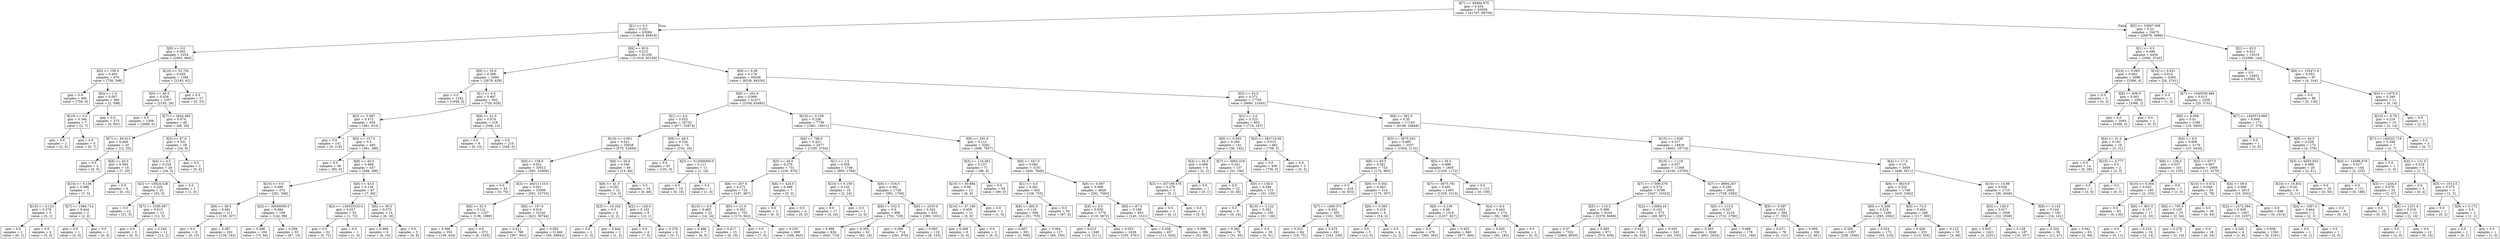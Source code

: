 digraph Tree {
node [shape=box] ;
0 [label="X[7] <= 49494.975\ngini = 0.434\nsamples = 83059\nvalue = [41797, 89708]"] ;
1 [label="X[1] <= 0.5\ngini = 0.251\nsamples = 63584\nvalue = [14819, 85819]"] ;
0 -> 1 [labeldistance=2.5, labelangle=45, headlabel="True"] ;
2 [label="X[9] <= 0.0\ngini = 0.302\nsamples = 2254\nvalue = [2903, 660]"] ;
1 -> 2 ;
3 [label="X[0] <= 159.0\ngini = 0.493\nsamples = 870\nvalue = [758, 598]"] ;
2 -> 3 ;
4 [label="gini = 0.0\nsamples = 490\nvalue = [756, 0]"] ;
3 -> 4 ;
5 [label="X[4] <= 1.0\ngini = 0.007\nsamples = 380\nvalue = [2, 598]"] ;
3 -> 5 ;
6 [label="X[10] <= 0.0\ngini = 0.346\nsamples = 7\nvalue = [2, 7]"] ;
5 -> 6 ;
7 [label="gini = 0.0\nsamples = 2\nvalue = [2, 0]"] ;
6 -> 7 ;
8 [label="gini = 0.0\nsamples = 5\nvalue = [0, 7]"] ;
6 -> 8 ;
9 [label="gini = 0.0\nsamples = 373\nvalue = [0, 591]"] ;
5 -> 9 ;
10 [label="X[10] <= 53.702\ngini = 0.055\nsamples = 1384\nvalue = [2145, 62]"] ;
2 -> 10 ;
11 [label="X[0] <= 46.5\ngini = 0.026\nsamples = 1357\nvalue = [2145, 29]"] ;
10 -> 11 ;
12 [label="gini = 0.0\nsamples = 1309\nvalue = [2099, 0]"] ;
11 -> 12 ;
13 [label="X[7] <= 2844.465\ngini = 0.474\nsamples = 48\nvalue = [46, 29]"] ;
11 -> 13 ;
14 [label="X[7] <= 84.613\ngini = 0.469\nsamples = 20\nvalue = [12, 20]"] ;
13 -> 14 ;
15 [label="gini = 0.0\nsamples = 4\nvalue = [5, 0]"] ;
14 -> 15 ;
16 [label="X[8] <= 45.5\ngini = 0.384\nsamples = 16\nvalue = [7, 20]"] ;
14 -> 16 ;
17 [label="X[10] <= 0.136\ngini = 0.486\nsamples = 7\nvalue = [7, 5]"] ;
16 -> 17 ;
18 [label="X[10] <= 0.123\ngini = 0.278\nsamples = 5\nvalue = [5, 1]"] ;
17 -> 18 ;
19 [label="gini = 0.0\nsamples = 1\nvalue = [0, 1]"] ;
18 -> 19 ;
20 [label="gini = 0.0\nsamples = 4\nvalue = [5, 0]"] ;
18 -> 20 ;
21 [label="X[7] <= 1984.714\ngini = 0.444\nsamples = 2\nvalue = [2, 4]"] ;
17 -> 21 ;
22 [label="gini = 0.0\nsamples = 1\nvalue = [2, 0]"] ;
21 -> 22 ;
23 [label="gini = 0.0\nsamples = 1\nvalue = [0, 4]"] ;
21 -> 23 ;
24 [label="gini = 0.0\nsamples = 9\nvalue = [0, 15]"] ;
16 -> 24 ;
25 [label="X[5] <= 87.0\ngini = 0.331\nsamples = 28\nvalue = [34, 9]"] ;
13 -> 25 ;
26 [label="X[4] <= 4.0\ngini = 0.224\nsamples = 26\nvalue = [34, 5]"] ;
25 -> 26 ;
27 [label="X[3] <= 15924.528\ngini = 0.229\nsamples = 25\nvalue = [33, 5]"] ;
26 -> 27 ;
28 [label="gini = 0.0\nsamples = 12\nvalue = [21, 0]"] ;
27 -> 28 ;
29 [label="X[7] <= 3195.497\ngini = 0.415\nsamples = 13\nvalue = [12, 5]"] ;
27 -> 29 ;
30 [label="gini = 0.0\nsamples = 2\nvalue = [0, 3]"] ;
29 -> 30 ;
31 [label="gini = 0.245\nsamples = 11\nvalue = [12, 2]"] ;
29 -> 31 ;
32 [label="gini = 0.0\nsamples = 1\nvalue = [1, 0]"] ;
26 -> 32 ;
33 [label="gini = 0.0\nsamples = 2\nvalue = [0, 4]"] ;
25 -> 33 ;
34 [label="gini = 0.0\nsamples = 27\nvalue = [0, 33]"] ;
10 -> 34 ;
35 [label="X[6] <= 93.0\ngini = 0.215\nsamples = 61330\nvalue = [11916, 85159]"] ;
1 -> 35 ;
36 [label="X[6] <= 53.0\ngini = 0.308\nsamples = 2094\nvalue = [2678, 629]"] ;
35 -> 36 ;
37 [label="gini = 0.0\nsamples = 1242\nvalue = [1949, 0]"] ;
36 -> 37 ;
38 [label="X[1] <= 4.0\ngini = 0.497\nsamples = 852\nvalue = [729, 629]"] ;
36 -> 38 ;
39 [label="X[3] <= 3.067\ngini = 0.472\nsamples = 634\nvalue = [381, 615]"] ;
38 -> 39 ;
40 [label="gini = 0.0\nsamples = 141\nvalue = [0, 219]"] ;
39 -> 40 ;
41 [label="X[0] <= 127.0\ngini = 0.5\nsamples = 493\nvalue = [381, 396]"] ;
39 -> 41 ;
42 [label="gini = 0.0\nsamples = 56\nvalue = [93, 0]"] ;
41 -> 42 ;
43 [label="X[8] <= 40.0\ngini = 0.488\nsamples = 437\nvalue = [288, 396]"] ;
41 -> 43 ;
44 [label="X[10] <= 0.0\ngini = 0.499\nsamples = 370\nvalue = [281, 306]"] ;
43 -> 44 ;
45 [label="X[8] <= 38.5\ngini = 0.481\nsamples = 211\nvalue = [139, 207]"] ;
44 -> 45 ;
46 [label="gini = 0.0\nsamples = 9\nvalue = [0, 15]"] ;
45 -> 46 ;
47 [label="gini = 0.487\nsamples = 202\nvalue = [139, 192]"] ;
45 -> 47 ;
48 [label="X[3] <= 38500000.0\ngini = 0.484\nsamples = 159\nvalue = [142, 99]"] ;
44 -> 48 ;
49 [label="gini = 0.498\nsamples = 104\nvalue = [75, 84]"] ;
48 -> 49 ;
50 [label="gini = 0.299\nsamples = 55\nvalue = [67, 15]"] ;
48 -> 50 ;
51 [label="X[8] <= 43.5\ngini = 0.134\nsamples = 67\nvalue = [7, 90]"] ;
43 -> 51 ;
52 [label="X[3] <= 139333332.0\ngini = 0.027\nsamples = 53\nvalue = [1, 72]"] ;
51 -> 52 ;
53 [label="gini = 0.0\nsamples = 52\nvalue = [0, 72]"] ;
52 -> 53 ;
54 [label="gini = 0.0\nsamples = 1\nvalue = [1, 0]"] ;
52 -> 54 ;
55 [label="X[6] <= 90.5\ngini = 0.375\nsamples = 14\nvalue = [6, 18]"] ;
51 -> 55 ;
56 [label="gini = 0.469\nsamples = 9\nvalue = [6, 10]"] ;
55 -> 56 ;
57 [label="gini = 0.0\nsamples = 5\nvalue = [0, 8]"] ;
55 -> 57 ;
58 [label="X[8] <= 41.0\ngini = 0.074\nsamples = 218\nvalue = [348, 14]"] ;
38 -> 58 ;
59 [label="gini = 0.0\nsamples = 8\nvalue = [0, 14]"] ;
58 -> 59 ;
60 [label="gini = 0.0\nsamples = 210\nvalue = [348, 0]"] ;
58 -> 60 ;
61 [label="X[9] <= 0.08\ngini = 0.178\nsamples = 59236\nvalue = [9238, 84530]"] ;
35 -> 61 ;
62 [label="X[6] <= 201.0\ngini = 0.069\nsamples = 41471\nvalue = [2358, 63485]"] ;
61 -> 62 ;
63 [label="X[1] <= 4.5\ngini = 0.025\nsamples = 33732\nvalue = [677, 52874]"] ;
62 -> 63 ;
64 [label="X[10] <= 0.001\ngini = 0.021\nsamples = 33658\nvalue = [575, 52858]"] ;
63 -> 64 ;
65 [label="X[0] <= 158.0\ngini = 0.021\nsamples = 33612\nvalue = [561, 52809]"] ;
64 -> 65 ;
66 [label="gini = 0.0\nsamples = 43\nvalue = [0, 76]"] ;
65 -> 66 ;
67 [label="X[3] <= 46311110.0\ngini = 0.021\nsamples = 33569\nvalue = [561, 52733]"] ;
65 -> 67 ;
68 [label="X[8] <= 52.5\ngini = 0.121\nsamples = 1327\nvalue = [138, 1989]"] ;
67 -> 68 ;
69 [label="gini = 0.366\nsamples = 355\nvalue = [138, 434]"] ;
68 -> 69 ;
70 [label="gini = 0.0\nsamples = 972\nvalue = [0, 1555]"] ;
68 -> 70 ;
71 [label="X[6] <= 107.0\ngini = 0.016\nsamples = 32242\nvalue = [423, 50744]"] ;
67 -> 71 ;
72 [label="gini = 0.411\nsamples = 796\nvalue = [367, 902]"] ;
71 -> 72 ;
73 [label="gini = 0.002\nsamples = 31446\nvalue = [56, 49842]"] ;
71 -> 73 ;
74 [label="X[8] <= 50.0\ngini = 0.346\nsamples = 46\nvalue = [14, 49]"] ;
64 -> 74 ;
75 [label="X[8] <= 41.0\ngini = 0.291\nsamples = 12\nvalue = [14, 3]"] ;
74 -> 75 ;
76 [label="X[3] <= 16.352\ngini = 0.5\nsamples = 4\nvalue = [2, 2]"] ;
75 -> 76 ;
77 [label="gini = 0.0\nsamples = 1\nvalue = [1, 0]"] ;
76 -> 77 ;
78 [label="gini = 0.444\nsamples = 3\nvalue = [1, 2]"] ;
76 -> 78 ;
79 [label="X[2] <= 126.0\ngini = 0.142\nsamples = 8\nvalue = [12, 1]"] ;
75 -> 79 ;
80 [label="gini = 0.0\nsamples = 4\nvalue = [7, 0]"] ;
79 -> 80 ;
81 [label="gini = 0.278\nsamples = 4\nvalue = [5, 1]"] ;
79 -> 81 ;
82 [label="gini = 0.0\nsamples = 34\nvalue = [0, 46]"] ;
74 -> 82 ;
83 [label="X[8] <= 48.5\ngini = 0.234\nsamples = 74\nvalue = [102, 16]"] ;
63 -> 83 ;
84 [label="gini = 0.0\nsamples = 63\nvalue = [101, 0]"] ;
83 -> 84 ;
85 [label="X[3] <= 312000000.0\ngini = 0.111\nsamples = 11\nvalue = [1, 16]"] ;
83 -> 85 ;
86 [label="gini = 0.0\nsamples = 10\nvalue = [0, 16]"] ;
85 -> 86 ;
87 [label="gini = 0.0\nsamples = 1\nvalue = [1, 0]"] ;
85 -> 87 ;
88 [label="X[10] <= 0.159\ngini = 0.236\nsamples = 7739\nvalue = [1681, 10611]"] ;
62 -> 88 ;
89 [label="X[6] <= 786.0\ngini = 0.421\nsamples = 2477\nvalue = [1185, 2754]"] ;
88 -> 89 ;
90 [label="X[5] <= 44.0\ngini = 0.276\nsamples = 731\nvalue = [192, 970]"] ;
89 -> 90 ;
91 [label="X[6] <= 207.0\ngini = 0.272\nsamples = 724\nvalue = [187, 967]"] ;
90 -> 91 ;
92 [label="X[10] <= 0.0\ngini = 0.465\nsamples = 22\nvalue = [14, 24]"] ;
91 -> 92 ;
93 [label="gini = 0.496\nsamples = 7\nvalue = [6, 5]"] ;
92 -> 93 ;
94 [label="gini = 0.417\nsamples = 15\nvalue = [8, 19]"] ;
92 -> 94 ;
95 [label="X[0] <= 31.0\ngini = 0.262\nsamples = 702\nvalue = [173, 943]"] ;
91 -> 95 ;
96 [label="gini = 0.0\nsamples = 3\nvalue = [7, 0]"] ;
95 -> 96 ;
97 [label="gini = 0.255\nsamples = 699\nvalue = [166, 943]"] ;
95 -> 97 ;
98 [label="X[6] <= 424.0\ngini = 0.469\nsamples = 7\nvalue = [5, 3]"] ;
90 -> 98 ;
99 [label="gini = 0.0\nsamples = 3\nvalue = [0, 3]"] ;
98 -> 99 ;
100 [label="gini = 0.0\nsamples = 4\nvalue = [5, 0]"] ;
98 -> 100 ;
101 [label="X[1] <= 1.5\ngini = 0.459\nsamples = 1746\nvalue = [993, 1784]"] ;
89 -> 101 ;
102 [label="X[10] <= 0.159\ngini = 0.142\nsamples = 18\nvalue = [2, 24]"] ;
101 -> 102 ;
103 [label="gini = 0.0\nsamples = 17\nvalue = [0, 24]"] ;
102 -> 103 ;
104 [label="gini = 0.0\nsamples = 1\nvalue = [2, 0]"] ;
102 -> 104 ;
105 [label="X[8] <= 534.5\ngini = 0.461\nsamples = 1728\nvalue = [991, 1760]"] ;
101 -> 105 ;
106 [label="X[8] <= 532.5\ngini = 0.5\nsamples = 896\nvalue = [702, 729]"] ;
105 -> 106 ;
107 [label="gini = 0.498\nsamples = 834\nvalue = [620, 710]"] ;
106 -> 107 ;
108 [label="gini = 0.305\nsamples = 62\nvalue = [82, 19]"] ;
106 -> 108 ;
109 [label="X[6] <= 2335.0\ngini = 0.342\nsamples = 832\nvalue = [289, 1031]"] ;
105 -> 109 ;
110 [label="gini = 0.368\nsamples = 714\nvalue = [281, 876]"] ;
109 -> 110 ;
111 [label="gini = 0.093\nsamples = 118\nvalue = [8, 155]"] ;
109 -> 111 ;
112 [label="X[6] <= 291.0\ngini = 0.112\nsamples = 5262\nvalue = [496, 7857]"] ;
88 -> 112 ;
113 [label="X[3] <= 116.562\ngini = 0.157\nsamples = 71\nvalue = [96, 9]"] ;
112 -> 113 ;
114 [label="X[10] <= 50.684\ngini = 0.48\nsamples = 13\nvalue = [6, 9]"] ;
113 -> 114 ;
115 [label="X[10] <= 47.109\ngini = 0.459\nsamples = 12\nvalue = [5, 9]"] ;
114 -> 115 ;
116 [label="gini = 0.496\nsamples = 9\nvalue = [5, 6]"] ;
115 -> 116 ;
117 [label="gini = 0.0\nsamples = 3\nvalue = [0, 3]"] ;
115 -> 117 ;
118 [label="gini = 0.0\nsamples = 1\nvalue = [1, 0]"] ;
114 -> 118 ;
119 [label="gini = 0.0\nsamples = 58\nvalue = [90, 0]"] ;
113 -> 119 ;
120 [label="X[6] <= 547.0\ngini = 0.092\nsamples = 5191\nvalue = [400, 7848]"] ;
112 -> 120 ;
121 [label="X[1] <= 4.0\ngini = 0.261\nsamples = 562\nvalue = [138, 755]"] ;
120 -> 121 ;
122 [label="X[6] <= 482.0\ngini = 0.119\nsamples = 508\nvalue = [51, 755]"] ;
121 -> 122 ;
123 [label="gini = 0.007\nsamples = 381\nvalue = [2, 599]"] ;
122 -> 123 ;
124 [label="gini = 0.364\nsamples = 127\nvalue = [49, 156]"] ;
122 -> 124 ;
125 [label="gini = 0.0\nsamples = 54\nvalue = [87, 0]"] ;
121 -> 125 ;
126 [label="X[9] <= 0.067\ngini = 0.069\nsamples = 4629\nvalue = [262, 7093]"] ;
120 -> 126 ;
127 [label="X[4] <= 3.0\ngini = 0.039\nsamples = 3776\nvalue = [119, 5872]"] ;
126 -> 127 ;
128 [label="gini = 0.013\nsamples = 1340\nvalue = [14, 2111]"] ;
127 -> 128 ;
129 [label="gini = 0.053\nsamples = 2436\nvalue = [105, 3761]"] ;
127 -> 129 ;
130 [label="X[8] <= 87.5\ngini = 0.188\nsamples = 853\nvalue = [143, 1221]"] ;
126 -> 130 ;
131 [label="gini = 0.258\nsamples = 457\nvalue = [111, 620]"] ;
130 -> 131 ;
132 [label="gini = 0.096\nsamples = 396\nvalue = [32, 601]"] ;
130 -> 132 ;
133 [label="X[5] <= 43.5\ngini = 0.371\nsamples = 17765\nvalue = [6880, 21045]"] ;
61 -> 133 ;
134 [label="X[1] <= 2.0\ngini = 0.323\nsamples = 602\nvalue = [774, 197]"] ;
133 -> 134 ;
135 [label="X[9] <= 0.093\ngini = 0.266\nsamples = 141\nvalue = [36, 192]"] ;
134 -> 135 ;
136 [label="X[4] <= 34.0\ngini = 0.408\nsamples = 4\nvalue = [5, 2]"] ;
135 -> 136 ;
137 [label="X[3] <= 537169.578\ngini = 0.278\nsamples = 3\nvalue = [5, 1]"] ;
136 -> 137 ;
138 [label="gini = 0.0\nsamples = 1\nvalue = [0, 1]"] ;
137 -> 138 ;
139 [label="gini = 0.0\nsamples = 2\nvalue = [5, 0]"] ;
137 -> 139 ;
140 [label="gini = 0.0\nsamples = 1\nvalue = [0, 1]"] ;
136 -> 140 ;
141 [label="X[7] <= 3065.318\ngini = 0.241\nsamples = 137\nvalue = [31, 190]"] ;
135 -> 141 ;
142 [label="gini = 0.0\nsamples = 22\nvalue = [0, 40]"] ;
141 -> 142 ;
143 [label="X[0] <= 158.0\ngini = 0.284\nsamples = 115\nvalue = [31, 150]"] ;
141 -> 143 ;
144 [label="gini = 0.0\nsamples = 9\nvalue = [0, 14]"] ;
143 -> 144 ;
145 [label="X[10] <= 3.122\ngini = 0.302\nsamples = 106\nvalue = [31, 136]"] ;
143 -> 145 ;
146 [label="gini = 0.392\nsamples = 76\nvalue = [31, 85]"] ;
145 -> 146 ;
147 [label="gini = 0.0\nsamples = 30\nvalue = [0, 51]"] ;
145 -> 147 ;
148 [label="X[3] <= 382719.09\ngini = 0.013\nsamples = 461\nvalue = [738, 5]"] ;
134 -> 148 ;
149 [label="gini = 0.0\nsamples = 458\nvalue = [738, 0]"] ;
148 -> 149 ;
150 [label="gini = 0.0\nsamples = 3\nvalue = [0, 5]"] ;
148 -> 150 ;
151 [label="X[6] <= 561.0\ngini = 0.35\nsamples = 17163\nvalue = [6106, 20848]"] ;
133 -> 151 ;
152 [label="X[3] <= 3875.552\ngini = 0.485\nsamples = 2337\nvalue = [1504, 2132]"] ;
151 -> 152 ;
153 [label="X[8] <= 49.5\ngini = 0.261\nsamples = 732\nvalue = [175, 960]"] ;
152 -> 153 ;
154 [label="gini = 0.0\nsamples = 418\nvalue = [0, 653]"] ;
153 -> 154 ;
155 [label="X[9] <= 0.302\ngini = 0.463\nsamples = 314\nvalue = [175, 307]"] ;
153 -> 155 ;
156 [label="X[7] <= 1409.371\ngini = 0.452\nsamples = 305\nvalue = [161, 305]"] ;
155 -> 156 ;
157 [label="gini = 0.312\nsamples = 64\nvalue = [18, 75]"] ;
156 -> 157 ;
158 [label="gini = 0.473\nsamples = 241\nvalue = [143, 230]"] ;
156 -> 158 ;
159 [label="X[9] <= 0.369\ngini = 0.219\nsamples = 9\nvalue = [14, 2]"] ;
155 -> 159 ;
160 [label="gini = 0.0\nsamples = 5\nvalue = [12, 0]"] ;
159 -> 160 ;
161 [label="gini = 0.5\nsamples = 4\nvalue = [2, 2]"] ;
159 -> 161 ;
162 [label="X[5] <= 45.5\ngini = 0.498\nsamples = 1605\nvalue = [1329, 1172]"] ;
152 -> 162 ;
163 [label="X[7] <= 4975.781\ngini = 0.491\nsamples = 1493\nvalue = [1329, 1013]"] ;
162 -> 163 ;
164 [label="X[9] <= 0.139\ngini = 0.48\nsamples = 1319\nvalue = [1237, 827]"] ;
163 -> 164 ;
165 [label="gini = 0.5\nsamples = 479\nvalue = [360, 363]"] ;
164 -> 165 ;
166 [label="gini = 0.453\nsamples = 840\nvalue = [877, 464]"] ;
164 -> 166 ;
167 [label="X[4] <= 9.0\ngini = 0.443\nsamples = 174\nvalue = [92, 186]"] ;
163 -> 167 ;
168 [label="gini = 0.445\nsamples = 173\nvalue = [92, 183]"] ;
167 -> 168 ;
169 [label="gini = 0.0\nsamples = 1\nvalue = [0, 3]"] ;
167 -> 169 ;
170 [label="gini = 0.0\nsamples = 112\nvalue = [0, 159]"] ;
162 -> 170 ;
171 [label="X[10] <= 1.638\ngini = 0.317\nsamples = 14826\nvalue = [4602, 18716]"] ;
151 -> 171 ;
172 [label="X[10] <= 1.119\ngini = 0.357\nsamples = 11368\nvalue = [4156, 13705]"] ;
171 -> 172 ;
173 [label="X[7] <= 17590.579\ngini = 0.374\nsamples = 8766\nvalue = [3427, 10323]"] ;
172 -> 173 ;
174 [label="X[5] <= 116.5\ngini = 0.388\nsamples = 8193\nvalue = [3378, 9466]"] ;
173 -> 174 ;
175 [label="gini = 0.37\nsamples = 7322\nvalue = [2804, 8630]"] ;
174 -> 175 ;
176 [label="gini = 0.483\nsamples = 871\nvalue = [574, 836]"] ;
174 -> 176 ;
177 [label="X[3] <= 13084.16\ngini = 0.102\nsamples = 573\nvalue = [49, 857]"] ;
173 -> 177 ;
178 [label="gini = 0.022\nsamples = 330\nvalue = [6, 524]"] ;
177 -> 178 ;
179 [label="gini = 0.203\nsamples = 243\nvalue = [43, 333]"] ;
177 -> 179 ;
180 [label="X[7] <= 8694.267\ngini = 0.292\nsamples = 2602\nvalue = [729, 3382]"] ;
172 -> 180 ;
181 [label="X[5] <= 113.5\ngini = 0.327\nsamples = 2218\nvalue = [722, 2790]"] ;
180 -> 181 ;
182 [label="gini = 0.303\nsamples = 2040\nvalue = [601, 2624]"] ;
181 -> 182 ;
183 [label="gini = 0.488\nsamples = 178\nvalue = [121, 166]"] ;
181 -> 183 ;
184 [label="X[9] <= 0.097\ngini = 0.023\nsamples = 384\nvalue = [7, 592]"] ;
180 -> 184 ;
185 [label="gini = 0.071\nsamples = 78\nvalue = [5, 131]"] ;
184 -> 185 ;
186 [label="gini = 0.009\nsamples = 306\nvalue = [2, 461]"] ;
184 -> 186 ;
187 [label="X[4] <= 17.0\ngini = 0.15\nsamples = 3458\nvalue = [446, 5011]"] ;
171 -> 187 ;
188 [label="X[6] <= 4619.0\ngini = 0.252\nsamples = 1748\nvalue = [410, 2362]"] ;
187 -> 188 ;
189 [label="X[9] <= 0.268\ngini = 0.218\nsamples = 1480\nvalue = [293, 2062]"] ;
188 -> 189 ;
190 [label="gini = 0.202\nsamples = 1307\nvalue = [238, 1846]"] ;
189 -> 190 ;
191 [label="gini = 0.324\nsamples = 173\nvalue = [55, 216]"] ;
189 -> 191 ;
192 [label="X[5] <= 72.5\ngini = 0.404\nsamples = 268\nvalue = [117, 300]"] ;
188 -> 192 ;
193 [label="gini = 0.428\nsamples = 233\nvalue = [114, 254]"] ;
192 -> 193 ;
194 [label="gini = 0.115\nsamples = 35\nvalue = [3, 46]"] ;
192 -> 194 ;
195 [label="X[10] <= 14.89\ngini = 0.026\nsamples = 1710\nvalue = [36, 2649]"] ;
187 -> 195 ;
196 [label="X[0] <= 158.0\ngini = 0.017\nsamples = 1608\nvalue = [22, 2508]"] ;
195 -> 196 ;
197 [label="gini = 0.003\nsamples = 1421\nvalue = [3, 2251]"] ;
196 -> 197 ;
198 [label="gini = 0.128\nsamples = 187\nvalue = [19, 257]"] ;
196 -> 198 ;
199 [label="X[9] <= 0.143\ngini = 0.164\nsamples = 102\nvalue = [14, 141]"] ;
195 -> 199 ;
200 [label="gini = 0.324\nsamples = 39\nvalue = [12, 47]"] ;
199 -> 200 ;
201 [label="gini = 0.041\nsamples = 63\nvalue = [2, 94]"] ;
199 -> 201 ;
202 [label="X[3] <= 33697.008\ngini = 0.22\nsamples = 19475\nvalue = [26978, 3889]"] ;
0 -> 202 [labeldistance=2.5, labelangle=-45, headlabel="False"] ;
203 [label="X[1] <= 0.5\ngini = 0.499\nsamples = 4456\nvalue = [3392, 3745]"] ;
202 -> 203 ;
204 [label="X[10] <= 0.065\ngini = 0.002\nsamples = 2096\nvalue = [3366, 4]"] ;
203 -> 204 ;
205 [label="gini = 0.0\nsamples = 2\nvalue = [0, 2]"] ;
204 -> 205 ;
206 [label="X[8] <= 406.0\ngini = 0.001\nsamples = 2094\nvalue = [3366, 2]"] ;
204 -> 206 ;
207 [label="gini = 0.0\nsamples = 2093\nvalue = [3366, 0]"] ;
206 -> 207 ;
208 [label="gini = 0.0\nsamples = 1\nvalue = [0, 2]"] ;
206 -> 208 ;
209 [label="X[10] <= 0.021\ngini = 0.014\nsamples = 2360\nvalue = [26, 3741]"] ;
203 -> 209 ;
210 [label="gini = 0.0\nsamples = 1\nvalue = [1, 0]"] ;
209 -> 210 ;
211 [label="X[7] <= 1040536.469\ngini = 0.013\nsamples = 2359\nvalue = [25, 3741]"] ;
209 -> 211 ;
212 [label="X[9] <= 0.009\ngini = 0.01\nsamples = 2186\nvalue = [18, 3465]"] ;
211 -> 212 ;
213 [label="X[4] <= 31.0\ngini = 0.161\nsamples = 16\nvalue = [3, 31]"] ;
212 -> 213 ;
214 [label="gini = 0.0\nsamples = 14\nvalue = [0, 28]"] ;
213 -> 214 ;
215 [label="X[10] <= 4.777\ngini = 0.5\nsamples = 2\nvalue = [3, 3]"] ;
213 -> 215 ;
216 [label="gini = 0.0\nsamples = 1\nvalue = [3, 0]"] ;
215 -> 216 ;
217 [label="gini = 0.0\nsamples = 1\nvalue = [0, 3]"] ;
215 -> 217 ;
218 [label="X[4] <= 9.0\ngini = 0.009\nsamples = 2170\nvalue = [15, 3434]"] ;
212 -> 218 ;
219 [label="X[8] <= 128.5\ngini = 0.037\nsamples = 101\nvalue = [3, 155]"] ;
218 -> 219 ;
220 [label="X[10] <= 0.304\ngini = 0.025\nsamples = 100\nvalue = [2, 155]"] ;
219 -> 220 ;
221 [label="gini = 0.0\nsamples = 83\nvalue = [0, 130]"] ;
220 -> 221 ;
222 [label="X[6] <= 801.0\ngini = 0.137\nsamples = 17\nvalue = [2, 25]"] ;
220 -> 222 ;
223 [label="gini = 0.0\nsamples = 7\nvalue = [0, 11]"] ;
222 -> 223 ;
224 [label="gini = 0.219\nsamples = 10\nvalue = [2, 14]"] ;
222 -> 224 ;
225 [label="gini = 0.0\nsamples = 1\nvalue = [1, 0]"] ;
219 -> 225 ;
226 [label="X[5] <= 357.5\ngini = 0.007\nsamples = 2069\nvalue = [12, 3279]"] ;
218 -> 226 ;
227 [label="X[10] <= 0.472\ngini = 0.049\nsamples = 54\nvalue = [2, 78]"] ;
226 -> 227 ;
228 [label="X[6] <= 795.0\ngini = 0.105\nsamples = 25\nvalue = [2, 34]"] ;
227 -> 228 ;
229 [label="gini = 0.278\nsamples = 7\nvalue = [2, 10]"] ;
228 -> 229 ;
230 [label="gini = 0.0\nsamples = 18\nvalue = [0, 24]"] ;
228 -> 230 ;
231 [label="gini = 0.0\nsamples = 29\nvalue = [0, 44]"] ;
227 -> 231 ;
232 [label="X[4] <= 59.0\ngini = 0.006\nsamples = 2015\nvalue = [10, 3201]"] ;
226 -> 232 ;
233 [label="X[3] <= 1572.394\ngini = 0.009\nsamples = 1367\nvalue = [10, 2187]"] ;
232 -> 233 ;
234 [label="gini = 0.245\nsamples = 4\nvalue = [1, 6]"] ;
233 -> 234 ;
235 [label="gini = 0.008\nsamples = 1363\nvalue = [9, 2181]"] ;
233 -> 235 ;
236 [label="gini = 0.0\nsamples = 648\nvalue = [0, 1014]"] ;
232 -> 236 ;
237 [label="X[7] <= 1045574.969\ngini = 0.048\nsamples = 173\nvalue = [7, 276]"] ;
211 -> 237 ;
238 [label="gini = 0.0\nsamples = 1\nvalue = [3, 0]"] ;
237 -> 238 ;
239 [label="X[8] <= 44.5\ngini = 0.028\nsamples = 172\nvalue = [4, 276]"] ;
237 -> 239 ;
240 [label="X[3] <= 6203.053\ngini = 0.089\nsamples = 28\nvalue = [2, 41]"] ;
239 -> 240 ;
241 [label="X[10] <= 16.852\ngini = 0.26\nsamples = 8\nvalue = [2, 11]"] ;
240 -> 241 ;
242 [label="X[4] <= 1567.0\ngini = 0.444\nsamples = 2\nvalue = [2, 1]"] ;
241 -> 242 ;
243 [label="gini = 0.0\nsamples = 1\nvalue = [0, 1]"] ;
242 -> 243 ;
244 [label="gini = 0.0\nsamples = 1\nvalue = [2, 0]"] ;
242 -> 244 ;
245 [label="gini = 0.0\nsamples = 6\nvalue = [0, 10]"] ;
241 -> 245 ;
246 [label="gini = 0.0\nsamples = 20\nvalue = [0, 30]"] ;
240 -> 246 ;
247 [label="X[3] <= 14586.878\ngini = 0.017\nsamples = 144\nvalue = [2, 235]"] ;
239 -> 247 ;
248 [label="gini = 0.0\nsamples = 111\nvalue = [0, 188]"] ;
247 -> 248 ;
249 [label="X[5] <= 1244.0\ngini = 0.078\nsamples = 33\nvalue = [2, 47]"] ;
247 -> 249 ;
250 [label="gini = 0.0\nsamples = 20\nvalue = [0, 33]"] ;
249 -> 250 ;
251 [label="X[5] <= 1251.0\ngini = 0.219\nsamples = 13\nvalue = [2, 14]"] ;
249 -> 251 ;
252 [label="gini = 0.0\nsamples = 1\nvalue = [2, 0]"] ;
251 -> 252 ;
253 [label="gini = 0.0\nsamples = 12\nvalue = [0, 14]"] ;
251 -> 253 ;
254 [label="X[2] <= 45.5\ngini = 0.012\nsamples = 15019\nvalue = [23586, 144]"] ;
202 -> 254 ;
255 [label="gini = 0.0\nsamples = 14922\nvalue = [23582, 0]"] ;
254 -> 255 ;
256 [label="X[6] <= 135471.0\ngini = 0.053\nsamples = 97\nvalue = [4, 144]"] ;
254 -> 256 ;
257 [label="gini = 0.0\nsamples = 86\nvalue = [0, 130]"] ;
256 -> 257 ;
258 [label="X[5] <= 1070.5\ngini = 0.346\nsamples = 11\nvalue = [4, 14]"] ;
256 -> 258 ;
259 [label="X[10] <= 9.79\ngini = 0.219\nsamples = 10\nvalue = [2, 14]"] ;
258 -> 259 ;
260 [label="X[7] <= 140322.719\ngini = 0.346\nsamples = 7\nvalue = [2, 7]"] ;
259 -> 260 ;
261 [label="gini = 0.0\nsamples = 1\nvalue = [1, 0]"] ;
260 -> 261 ;
262 [label="X[4] <= 131.0\ngini = 0.219\nsamples = 6\nvalue = [1, 7]"] ;
260 -> 262 ;
263 [label="gini = 0.0\nsamples = 3\nvalue = [0, 4]"] ;
262 -> 263 ;
264 [label="X[5] <= 1013.5\ngini = 0.375\nsamples = 3\nvalue = [1, 3]"] ;
262 -> 264 ;
265 [label="gini = 0.0\nsamples = 1\nvalue = [0, 2]"] ;
264 -> 265 ;
266 [label="X[9] <= 0.172\ngini = 0.5\nsamples = 2\nvalue = [1, 1]"] ;
264 -> 266 ;
267 [label="gini = 0.0\nsamples = 1\nvalue = [0, 1]"] ;
266 -> 267 ;
268 [label="gini = 0.0\nsamples = 1\nvalue = [1, 0]"] ;
266 -> 268 ;
269 [label="gini = 0.0\nsamples = 3\nvalue = [0, 7]"] ;
259 -> 269 ;
270 [label="gini = 0.0\nsamples = 1\nvalue = [2, 0]"] ;
258 -> 270 ;
}